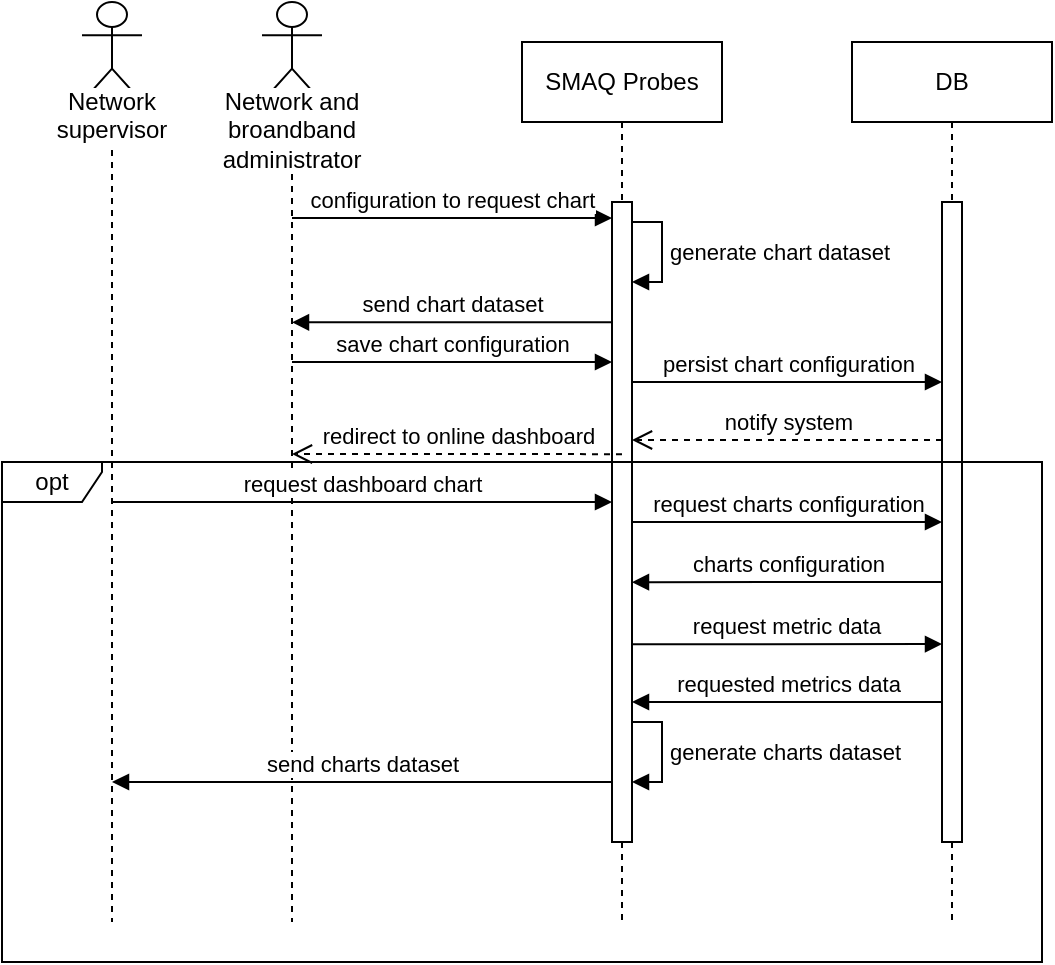 <mxfile version="10.7.5" type="device"><diagram id="PuhRp-dATHcYzODbspqL" name="Page-1"><mxGraphModel dx="840" dy="484" grid="1" gridSize="10" guides="1" tooltips="1" connect="1" arrows="1" fold="1" page="1" pageScale="1" pageWidth="827" pageHeight="1169" math="0" shadow="0"><root><mxCell id="0"/><mxCell id="1" parent="0"/><mxCell id="aqByc05Zi8-9KhgWz1-U-2" value="SMAQ Probes" style="shape=umlLifeline;perimeter=lifelinePerimeter;whiteSpace=wrap;html=1;container=1;collapsible=0;recursiveResize=0;outlineConnect=0;" vertex="1" parent="1"><mxGeometry x="290" y="40" width="100" height="440" as="geometry"/></mxCell><mxCell id="aqByc05Zi8-9KhgWz1-U-8" value="" style="html=1;points=[];perimeter=orthogonalPerimeter;" vertex="1" parent="aqByc05Zi8-9KhgWz1-U-2"><mxGeometry x="45" y="80" width="10" height="320" as="geometry"/></mxCell><mxCell id="aqByc05Zi8-9KhgWz1-U-3" value="DB" style="shape=umlLifeline;perimeter=lifelinePerimeter;whiteSpace=wrap;html=1;container=1;collapsible=0;recursiveResize=0;outlineConnect=0;" vertex="1" parent="1"><mxGeometry x="455" y="40" width="100" height="440" as="geometry"/></mxCell><mxCell id="aqByc05Zi8-9KhgWz1-U-9" value="" style="html=1;points=[];perimeter=orthogonalPerimeter;" vertex="1" parent="aqByc05Zi8-9KhgWz1-U-3"><mxGeometry x="45" y="80" width="10" height="320" as="geometry"/></mxCell><mxCell id="aqByc05Zi8-9KhgWz1-U-5" value="Network and broandband administrator" style="shape=umlLifeline;participant=umlActor;perimeter=lifelinePerimeter;whiteSpace=wrap;html=1;container=1;collapsible=0;recursiveResize=0;verticalAlign=top;spacingTop=36;labelBackgroundColor=#ffffff;outlineConnect=0;size=50;" vertex="1" parent="1"><mxGeometry x="160" y="20" width="30" height="460" as="geometry"/></mxCell><mxCell id="aqByc05Zi8-9KhgWz1-U-11" value="configuration to request chart" style="html=1;verticalAlign=bottom;endArrow=block;entryX=0;entryY=0.025;entryDx=0;entryDy=0;entryPerimeter=0;" edge="1" parent="1" source="aqByc05Zi8-9KhgWz1-U-5" target="aqByc05Zi8-9KhgWz1-U-8"><mxGeometry width="80" relative="1" as="geometry"><mxPoint x="180" y="128" as="sourcePoint"/><mxPoint x="330" y="127" as="targetPoint"/><Array as="points"><mxPoint x="280" y="128"/></Array></mxGeometry></mxCell><mxCell id="aqByc05Zi8-9KhgWz1-U-12" value="request charts configuration" style="html=1;verticalAlign=bottom;endArrow=block;" edge="1" parent="1"><mxGeometry width="80" relative="1" as="geometry"><mxPoint x="345" y="280" as="sourcePoint"/><mxPoint x="500" y="280" as="targetPoint"/></mxGeometry></mxCell><mxCell id="aqByc05Zi8-9KhgWz1-U-21" value="redirect to online dashboard" style="html=1;verticalAlign=bottom;endArrow=open;dashed=1;endSize=8;exitX=0.5;exitY=0.394;exitDx=0;exitDy=0;exitPerimeter=0;" edge="1" parent="1" source="aqByc05Zi8-9KhgWz1-U-8" target="aqByc05Zi8-9KhgWz1-U-5"><mxGeometry relative="1" as="geometry"><mxPoint x="330" y="250" as="sourcePoint"/><mxPoint x="180" y="240" as="targetPoint"/><Array as="points"><mxPoint x="250" y="246"/></Array></mxGeometry></mxCell><mxCell id="aqByc05Zi8-9KhgWz1-U-34" value="Network supervisor" style="shape=umlLifeline;participant=umlActor;perimeter=lifelinePerimeter;whiteSpace=wrap;html=1;container=1;collapsible=0;recursiveResize=0;verticalAlign=top;spacingTop=36;labelBackgroundColor=#ffffff;outlineConnect=0;size=50;" vertex="1" parent="1"><mxGeometry x="70" y="20" width="30" height="460" as="geometry"/></mxCell><mxCell id="aqByc05Zi8-9KhgWz1-U-36" value="generate chart dataset&lt;br&gt;" style="edgeStyle=orthogonalEdgeStyle;html=1;align=left;spacingLeft=2;endArrow=block;rounded=0;" edge="1" parent="1"><mxGeometry relative="1" as="geometry"><mxPoint x="345" y="130" as="sourcePoint"/><Array as="points"><mxPoint x="360" y="130"/><mxPoint x="360" y="160"/><mxPoint x="345" y="160"/></Array><mxPoint x="345" y="160" as="targetPoint"/></mxGeometry></mxCell><mxCell id="aqByc05Zi8-9KhgWz1-U-38" value="persist chart configuration" style="html=1;verticalAlign=bottom;endArrow=block;" edge="1" parent="1"><mxGeometry width="80" relative="1" as="geometry"><mxPoint x="345" y="210" as="sourcePoint"/><mxPoint x="500" y="210" as="targetPoint"/></mxGeometry></mxCell><mxCell id="aqByc05Zi8-9KhgWz1-U-39" value="notify system" style="html=1;verticalAlign=bottom;endArrow=open;dashed=1;endSize=8;exitX=0;exitY=0.154;exitDx=0;exitDy=0;exitPerimeter=0;" edge="1" parent="1"><mxGeometry relative="1" as="geometry"><mxPoint x="500" y="239" as="sourcePoint"/><mxPoint x="345" y="239" as="targetPoint"/><Array as="points"/></mxGeometry></mxCell><mxCell id="aqByc05Zi8-9KhgWz1-U-40" value="send charts dataset" style="html=1;verticalAlign=bottom;endArrow=block;" edge="1" parent="1" target="aqByc05Zi8-9KhgWz1-U-34"><mxGeometry width="80" relative="1" as="geometry"><mxPoint x="335" y="410" as="sourcePoint"/><mxPoint x="104" y="410" as="targetPoint"/><Array as="points"><mxPoint x="254" y="410"/></Array></mxGeometry></mxCell><mxCell id="aqByc05Zi8-9KhgWz1-U-44" value="send chart dataset" style="html=1;verticalAlign=bottom;endArrow=block;exitX=0;exitY=0.188;exitDx=0;exitDy=0;exitPerimeter=0;" edge="1" parent="1" source="aqByc05Zi8-9KhgWz1-U-8" target="aqByc05Zi8-9KhgWz1-U-5"><mxGeometry width="80" relative="1" as="geometry"><mxPoint x="60" y="420" as="sourcePoint"/><mxPoint x="140" y="420" as="targetPoint"/></mxGeometry></mxCell><mxCell id="aqByc05Zi8-9KhgWz1-U-45" value="save chart configuration" style="html=1;verticalAlign=bottom;endArrow=block;" edge="1" parent="1"><mxGeometry width="80" relative="1" as="geometry"><mxPoint x="175" y="200" as="sourcePoint"/><mxPoint x="335" y="200" as="targetPoint"/></mxGeometry></mxCell><mxCell id="aqByc05Zi8-9KhgWz1-U-46" value="request dashboard chart" style="html=1;verticalAlign=bottom;endArrow=block;" edge="1" parent="1" source="aqByc05Zi8-9KhgWz1-U-34" target="aqByc05Zi8-9KhgWz1-U-8"><mxGeometry width="80" relative="1" as="geometry"><mxPoint x="90" y="278" as="sourcePoint"/><mxPoint x="140" y="420" as="targetPoint"/><Array as="points"><mxPoint x="320" y="270"/></Array></mxGeometry></mxCell><mxCell id="aqByc05Zi8-9KhgWz1-U-47" value="charts configuration" style="html=1;verticalAlign=bottom;endArrow=block;entryX=1;entryY=0.594;entryDx=0;entryDy=0;entryPerimeter=0;" edge="1" parent="1" target="aqByc05Zi8-9KhgWz1-U-8"><mxGeometry width="80" relative="1" as="geometry"><mxPoint x="500" y="310" as="sourcePoint"/><mxPoint x="350" y="310" as="targetPoint"/></mxGeometry></mxCell><mxCell id="aqByc05Zi8-9KhgWz1-U-48" value="request metric data" style="html=1;verticalAlign=bottom;endArrow=block;exitX=1;exitY=0.691;exitDx=0;exitDy=0;exitPerimeter=0;" edge="1" parent="1" source="aqByc05Zi8-9KhgWz1-U-8"><mxGeometry width="80" relative="1" as="geometry"><mxPoint x="350" y="341" as="sourcePoint"/><mxPoint x="500" y="341" as="targetPoint"/></mxGeometry></mxCell><mxCell id="aqByc05Zi8-9KhgWz1-U-51" value="requested metrics data" style="html=1;verticalAlign=bottom;endArrow=block;entryX=1;entryY=0.594;entryDx=0;entryDy=0;entryPerimeter=0;" edge="1" parent="1"><mxGeometry width="80" relative="1" as="geometry"><mxPoint x="500" y="370" as="sourcePoint"/><mxPoint x="345" y="370" as="targetPoint"/></mxGeometry></mxCell><mxCell id="aqByc05Zi8-9KhgWz1-U-52" value="generate charts dataset&lt;br&gt;" style="edgeStyle=orthogonalEdgeStyle;html=1;align=left;spacingLeft=2;endArrow=block;rounded=0;" edge="1" parent="1"><mxGeometry relative="1" as="geometry"><mxPoint x="345" y="380" as="sourcePoint"/><Array as="points"><mxPoint x="360" y="380"/><mxPoint x="360" y="410"/><mxPoint x="345" y="410"/></Array><mxPoint x="345" y="410" as="targetPoint"/></mxGeometry></mxCell><mxCell id="aqByc05Zi8-9KhgWz1-U-54" value="opt" style="shape=umlFrame;whiteSpace=wrap;html=1;width=50;height=20;" vertex="1" parent="1"><mxGeometry x="30" y="250" width="520" height="250" as="geometry"/></mxCell></root></mxGraphModel></diagram></mxfile>